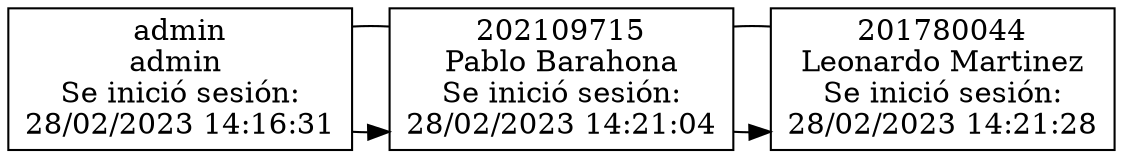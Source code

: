 digraph {
node [shape=box]
{rank=same "admin
admin 
Se inició sesión:
28/02/2023 14:16:31" -> "202109715
Pablo Barahona
Se inició sesión:
28/02/2023 14:21:04" -> "201780044
Leonardo Martinez
Se inició sesión:
28/02/2023 14:21:28"}
edge [dir=none]
{rank=same "admin
admin 
Se inició sesión:
28/02/2023 14:16:31" -> "202109715
Pablo Barahona
Se inició sesión:
28/02/2023 14:21:04" -> "201780044
Leonardo Martinez
Se inició sesión:
28/02/2023 14:21:28"}
}
